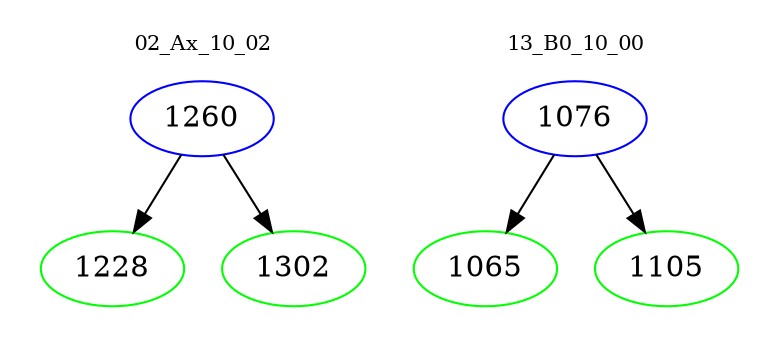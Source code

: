 digraph{
subgraph cluster_0 {
color = white
label = "02_Ax_10_02";
fontsize=10;
T0_1260 [label="1260", color="blue"]
T0_1260 -> T0_1228 [color="black"]
T0_1228 [label="1228", color="green"]
T0_1260 -> T0_1302 [color="black"]
T0_1302 [label="1302", color="green"]
}
subgraph cluster_1 {
color = white
label = "13_B0_10_00";
fontsize=10;
T1_1076 [label="1076", color="blue"]
T1_1076 -> T1_1065 [color="black"]
T1_1065 [label="1065", color="green"]
T1_1076 -> T1_1105 [color="black"]
T1_1105 [label="1105", color="green"]
}
}
